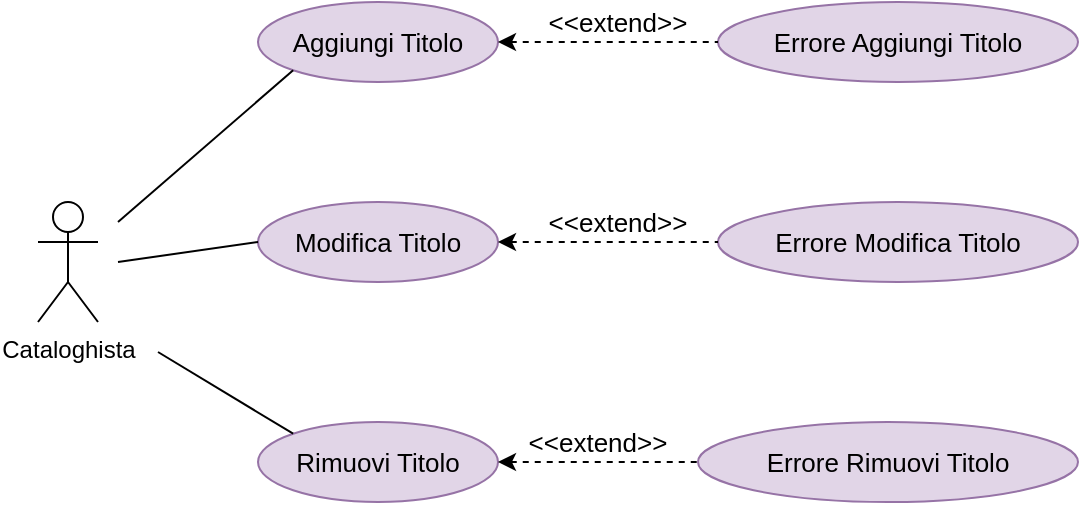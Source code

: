 <mxfile version="15.6.1" type="device"><diagram id="QUO6R3gK-zwHqKsvgLrp" name="Page-1"><mxGraphModel dx="2062" dy="1065" grid="1" gridSize="10" guides="1" tooltips="1" connect="1" arrows="1" fold="1" page="1" pageScale="1" pageWidth="827" pageHeight="1169" math="0" shadow="0"><root><mxCell id="0"/><mxCell id="1" parent="0"/><mxCell id="RX-2w2FUEraHW2GoJQwG-1" value="Cataloghista" style="shape=umlActor;verticalLabelPosition=bottom;verticalAlign=top;html=1;outlineConnect=0;" parent="1" vertex="1"><mxGeometry x="50" y="500" width="30" height="60" as="geometry"/></mxCell><mxCell id="RX-2w2FUEraHW2GoJQwG-4" value="&lt;font style=&quot;font-size: 13px&quot;&gt;Aggiungi Titolo&lt;/font&gt;" style="ellipse;whiteSpace=wrap;html=1;fillColor=#e1d5e7;strokeColor=#9673a6;" parent="1" vertex="1"><mxGeometry x="160" y="400" width="120" height="40" as="geometry"/></mxCell><mxCell id="RX-2w2FUEraHW2GoJQwG-5" value="&lt;font style=&quot;font-size: 13px&quot;&gt;Modifica Titolo&lt;/font&gt;" style="ellipse;whiteSpace=wrap;html=1;fillColor=#e1d5e7;strokeColor=#9673a6;" parent="1" vertex="1"><mxGeometry x="160" y="500" width="120" height="40" as="geometry"/></mxCell><mxCell id="RX-2w2FUEraHW2GoJQwG-6" value="&lt;font style=&quot;font-size: 13px&quot;&gt;Rimuovi Titolo&lt;/font&gt;" style="ellipse;whiteSpace=wrap;html=1;fillColor=#e1d5e7;strokeColor=#9673a6;" parent="1" vertex="1"><mxGeometry x="160" y="610" width="120" height="40" as="geometry"/></mxCell><mxCell id="RX-2w2FUEraHW2GoJQwG-7" value="&lt;font style=&quot;font-size: 13px&quot;&gt;Errore Modifica Titolo&lt;/font&gt;" style="ellipse;whiteSpace=wrap;html=1;fillColor=#e1d5e7;strokeColor=#9673a6;" parent="1" vertex="1"><mxGeometry x="390" y="500" width="180" height="40" as="geometry"/></mxCell><mxCell id="RX-2w2FUEraHW2GoJQwG-8" value="&lt;font style=&quot;font-size: 13px&quot;&gt;Errore Aggiungi Titolo&lt;/font&gt;" style="ellipse;whiteSpace=wrap;html=1;fillColor=#e1d5e7;strokeColor=#9673a6;" parent="1" vertex="1"><mxGeometry x="390" y="400" width="180" height="40" as="geometry"/></mxCell><mxCell id="RX-2w2FUEraHW2GoJQwG-9" value="&lt;font style=&quot;font-size: 13px&quot;&gt;Errore Rimuovi Titolo&lt;/font&gt;" style="ellipse;whiteSpace=wrap;html=1;fillColor=#e1d5e7;strokeColor=#9673a6;" parent="1" vertex="1"><mxGeometry x="380" y="610" width="190" height="40" as="geometry"/></mxCell><mxCell id="RX-2w2FUEraHW2GoJQwG-14" value="" style="endArrow=none;dashed=1;html=1;rounded=0;fontSize=13;startArrow=classic;startFill=1;exitX=1;exitY=0.5;exitDx=0;exitDy=0;entryX=0;entryY=0.5;entryDx=0;entryDy=0;" parent="1" source="RX-2w2FUEraHW2GoJQwG-4" target="RX-2w2FUEraHW2GoJQwG-8" edge="1"><mxGeometry width="50" height="50" relative="1" as="geometry"><mxPoint x="430" y="550" as="sourcePoint"/><mxPoint x="480" y="500" as="targetPoint"/></mxGeometry></mxCell><mxCell id="RX-2w2FUEraHW2GoJQwG-15" value="" style="endArrow=none;dashed=1;html=1;rounded=0;fontSize=13;startArrow=classic;startFill=1;exitX=1;exitY=0.5;exitDx=0;exitDy=0;entryX=0;entryY=0.5;entryDx=0;entryDy=0;" parent="1" source="RX-2w2FUEraHW2GoJQwG-5" target="RX-2w2FUEraHW2GoJQwG-7" edge="1"><mxGeometry width="50" height="50" relative="1" as="geometry"><mxPoint x="280" y="560" as="sourcePoint"/><mxPoint x="390" y="560" as="targetPoint"/><Array as="points"/></mxGeometry></mxCell><mxCell id="RX-2w2FUEraHW2GoJQwG-16" value="" style="endArrow=none;dashed=1;html=1;rounded=0;fontSize=13;startArrow=classic;startFill=1;exitX=1;exitY=0.5;exitDx=0;exitDy=0;entryX=0;entryY=0.5;entryDx=0;entryDy=0;" parent="1" source="RX-2w2FUEraHW2GoJQwG-6" target="RX-2w2FUEraHW2GoJQwG-9" edge="1"><mxGeometry width="50" height="50" relative="1" as="geometry"><mxPoint x="290" y="530" as="sourcePoint"/><mxPoint x="400" y="530" as="targetPoint"/><Array as="points"/></mxGeometry></mxCell><mxCell id="RX-2w2FUEraHW2GoJQwG-17" value="&amp;lt;&amp;lt;extend&amp;gt;&amp;gt;" style="text;html=1;strokeColor=none;fillColor=none;align=center;verticalAlign=middle;whiteSpace=wrap;rounded=0;fontSize=13;" parent="1" vertex="1"><mxGeometry x="320" y="400" width="40" height="20" as="geometry"/></mxCell><mxCell id="RX-2w2FUEraHW2GoJQwG-20" value="&amp;lt;&amp;lt;extend&amp;gt;&amp;gt;" style="text;html=1;strokeColor=none;fillColor=none;align=center;verticalAlign=middle;whiteSpace=wrap;rounded=0;fontSize=13;" parent="1" vertex="1"><mxGeometry x="320" y="500" width="40" height="20" as="geometry"/></mxCell><mxCell id="RX-2w2FUEraHW2GoJQwG-22" value="&amp;lt;&amp;lt;extend&amp;gt;&amp;gt;" style="text;html=1;strokeColor=none;fillColor=none;align=center;verticalAlign=middle;whiteSpace=wrap;rounded=0;fontSize=13;" parent="1" vertex="1"><mxGeometry x="310" y="610" width="40" height="20" as="geometry"/></mxCell><mxCell id="RX-2w2FUEraHW2GoJQwG-23" value="" style="endArrow=none;html=1;rounded=0;fontSize=13;entryX=0;entryY=1;entryDx=0;entryDy=0;" parent="1" target="RX-2w2FUEraHW2GoJQwG-4" edge="1"><mxGeometry width="50" height="50" relative="1" as="geometry"><mxPoint x="90" y="510" as="sourcePoint"/><mxPoint x="170" y="440" as="targetPoint"/></mxGeometry></mxCell><mxCell id="RX-2w2FUEraHW2GoJQwG-24" value="" style="endArrow=none;html=1;rounded=0;fontSize=13;exitX=0;exitY=0.5;exitDx=0;exitDy=0;" parent="1" source="RX-2w2FUEraHW2GoJQwG-5" edge="1"><mxGeometry width="50" height="50" relative="1" as="geometry"><mxPoint x="150" y="520" as="sourcePoint"/><mxPoint x="90" y="530" as="targetPoint"/></mxGeometry></mxCell><mxCell id="RX-2w2FUEraHW2GoJQwG-25" value="" style="endArrow=none;html=1;rounded=0;fontSize=13;exitX=0;exitY=0;exitDx=0;exitDy=0;" parent="1" source="RX-2w2FUEraHW2GoJQwG-6" edge="1"><mxGeometry width="50" height="50" relative="1" as="geometry"><mxPoint x="150" y="610" as="sourcePoint"/><mxPoint x="110" y="575" as="targetPoint"/></mxGeometry></mxCell></root></mxGraphModel></diagram></mxfile>